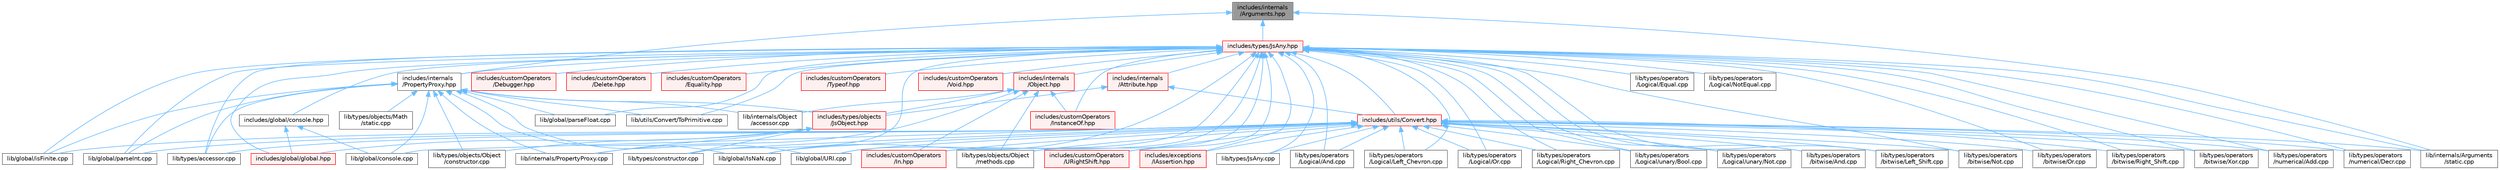 digraph "includes/internals/Arguments.hpp"
{
 // LATEX_PDF_SIZE
  bgcolor="transparent";
  edge [fontname=Helvetica,fontsize=10,labelfontname=Helvetica,labelfontsize=10];
  node [fontname=Helvetica,fontsize=10,shape=box,height=0.2,width=0.4];
  Node1 [id="Node000001",label="includes/internals\l/Arguments.hpp",height=0.2,width=0.4,color="gray40", fillcolor="grey60", style="filled", fontcolor="black",tooltip=" "];
  Node1 -> Node2 [id="edge1_Node000001_Node000002",dir="back",color="steelblue1",style="solid",tooltip=" "];
  Node2 [id="Node000002",label="includes/internals\l/PropertyProxy.hpp",height=0.2,width=0.4,color="grey40", fillcolor="white", style="filled",URL="$PropertyProxy_8hpp.html",tooltip=" "];
  Node2 -> Node3 [id="edge2_Node000002_Node000003",dir="back",color="steelblue1",style="solid",tooltip=" "];
  Node3 [id="Node000003",label="includes/types/objects\l/JsObject.hpp",height=0.2,width=0.4,color="red", fillcolor="#FFF0F0", style="filled",URL="$JsObject_8hpp.html",tooltip=" "];
  Node3 -> Node6 [id="edge3_Node000003_Node000006",dir="back",color="steelblue1",style="solid",tooltip=" "];
  Node6 [id="Node000006",label="includes/global/global.hpp",height=0.2,width=0.4,color="red", fillcolor="#FFF0F0", style="filled",URL="$global_8hpp.html",tooltip=" "];
  Node3 -> Node28 [id="edge4_Node000003_Node000028",dir="back",color="steelblue1",style="solid",tooltip=" "];
  Node28 [id="Node000028",label="lib/internals/PropertyProxy.cpp",height=0.2,width=0.4,color="grey40", fillcolor="white", style="filled",URL="$PropertyProxy_8cpp.html",tooltip=" "];
  Node3 -> Node29 [id="edge5_Node000003_Node000029",dir="back",color="steelblue1",style="solid",tooltip=" "];
  Node29 [id="Node000029",label="lib/types/constructor.cpp",height=0.2,width=0.4,color="grey40", fillcolor="white", style="filled",URL="$types_2constructor_8cpp.html",tooltip=" "];
  Node3 -> Node21 [id="edge6_Node000003_Node000021",dir="back",color="steelblue1",style="solid",tooltip=" "];
  Node21 [id="Node000021",label="lib/types/objects/Object\l/constructor.cpp",height=0.2,width=0.4,color="grey40", fillcolor="white", style="filled",URL="$types_2objects_2Object_2constructor_8cpp.html",tooltip=" "];
  Node2 -> Node35 [id="edge7_Node000002_Node000035",dir="back",color="steelblue1",style="solid",tooltip=" "];
  Node35 [id="Node000035",label="lib/global/IsNaN.cpp",height=0.2,width=0.4,color="grey40", fillcolor="white", style="filled",URL="$IsNaN_8cpp.html",tooltip=" "];
  Node2 -> Node36 [id="edge8_Node000002_Node000036",dir="back",color="steelblue1",style="solid",tooltip=" "];
  Node36 [id="Node000036",label="lib/global/URI.cpp",height=0.2,width=0.4,color="grey40", fillcolor="white", style="filled",URL="$URI_8cpp.html",tooltip=" "];
  Node2 -> Node37 [id="edge9_Node000002_Node000037",dir="back",color="steelblue1",style="solid",tooltip=" "];
  Node37 [id="Node000037",label="lib/global/console.cpp",height=0.2,width=0.4,color="grey40", fillcolor="white", style="filled",URL="$console_8cpp.html",tooltip=" "];
  Node2 -> Node38 [id="edge10_Node000002_Node000038",dir="back",color="steelblue1",style="solid",tooltip=" "];
  Node38 [id="Node000038",label="lib/global/isFinite.cpp",height=0.2,width=0.4,color="grey40", fillcolor="white", style="filled",URL="$isFinite_8cpp.html",tooltip=" "];
  Node2 -> Node39 [id="edge11_Node000002_Node000039",dir="back",color="steelblue1",style="solid",tooltip=" "];
  Node39 [id="Node000039",label="lib/global/parseFloat.cpp",height=0.2,width=0.4,color="grey40", fillcolor="white", style="filled",URL="$parseFloat_8cpp.html",tooltip=" "];
  Node2 -> Node40 [id="edge12_Node000002_Node000040",dir="back",color="steelblue1",style="solid",tooltip=" "];
  Node40 [id="Node000040",label="lib/global/parseInt.cpp",height=0.2,width=0.4,color="grey40", fillcolor="white", style="filled",URL="$parseInt_8cpp.html",tooltip=" "];
  Node2 -> Node41 [id="edge13_Node000002_Node000041",dir="back",color="steelblue1",style="solid",tooltip=" "];
  Node41 [id="Node000041",label="lib/internals/Object\l/accessor.cpp",height=0.2,width=0.4,color="grey40", fillcolor="white", style="filled",URL="$internals_2Object_2accessor_8cpp.html",tooltip=" "];
  Node2 -> Node28 [id="edge14_Node000002_Node000028",dir="back",color="steelblue1",style="solid",tooltip=" "];
  Node2 -> Node14 [id="edge15_Node000002_Node000014",dir="back",color="steelblue1",style="solid",tooltip=" "];
  Node14 [id="Node000014",label="lib/types/accessor.cpp",height=0.2,width=0.4,color="grey40", fillcolor="white", style="filled",URL="$types_2accessor_8cpp.html",tooltip=" "];
  Node2 -> Node42 [id="edge16_Node000002_Node000042",dir="back",color="steelblue1",style="solid",tooltip=" "];
  Node42 [id="Node000042",label="lib/types/objects/Math\l/static.cpp",height=0.2,width=0.4,color="grey40", fillcolor="white", style="filled",URL="$types_2objects_2Math_2static_8cpp.html",tooltip=" "];
  Node2 -> Node21 [id="edge17_Node000002_Node000021",dir="back",color="steelblue1",style="solid",tooltip=" "];
  Node2 -> Node43 [id="edge18_Node000002_Node000043",dir="back",color="steelblue1",style="solid",tooltip=" "];
  Node43 [id="Node000043",label="lib/utils/Convert/ToPrimitive.cpp",height=0.2,width=0.4,color="grey40", fillcolor="white", style="filled",URL="$ToPrimitive_8cpp.html",tooltip=" "];
  Node1 -> Node44 [id="edge19_Node000001_Node000044",dir="back",color="steelblue1",style="solid",tooltip=" "];
  Node44 [id="Node000044",label="includes/types/JsAny.hpp",height=0.2,width=0.4,color="red", fillcolor="#FFF0F0", style="filled",URL="$JsAny_8hpp.html",tooltip=" "];
  Node44 -> Node45 [id="edge20_Node000044_Node000045",dir="back",color="steelblue1",style="solid",tooltip=" "];
  Node45 [id="Node000045",label="includes/customOperators\l/Debugger.hpp",height=0.2,width=0.4,color="red", fillcolor="#FFF0F0", style="filled",URL="$Debugger_8hpp.html",tooltip=" "];
  Node44 -> Node47 [id="edge21_Node000044_Node000047",dir="back",color="steelblue1",style="solid",tooltip=" "];
  Node47 [id="Node000047",label="includes/customOperators\l/Delete.hpp",height=0.2,width=0.4,color="red", fillcolor="#FFF0F0", style="filled",URL="$Delete_8hpp.html",tooltip=" "];
  Node44 -> Node48 [id="edge22_Node000044_Node000048",dir="back",color="steelblue1",style="solid",tooltip=" "];
  Node48 [id="Node000048",label="includes/customOperators\l/Equality.hpp",height=0.2,width=0.4,color="red", fillcolor="#FFF0F0", style="filled",URL="$Equality_8hpp.html",tooltip=" "];
  Node44 -> Node49 [id="edge23_Node000044_Node000049",dir="back",color="steelblue1",style="solid",tooltip=" "];
  Node49 [id="Node000049",label="includes/customOperators\l/In.hpp",height=0.2,width=0.4,color="red", fillcolor="#FFF0F0", style="filled",URL="$In_8hpp.html",tooltip=" "];
  Node44 -> Node50 [id="edge24_Node000044_Node000050",dir="back",color="steelblue1",style="solid",tooltip=" "];
  Node50 [id="Node000050",label="includes/customOperators\l/InstanceOf.hpp",height=0.2,width=0.4,color="red", fillcolor="#FFF0F0", style="filled",URL="$InstanceOf_8hpp.html",tooltip=" "];
  Node44 -> Node51 [id="edge25_Node000044_Node000051",dir="back",color="steelblue1",style="solid",tooltip=" "];
  Node51 [id="Node000051",label="includes/customOperators\l/Typeof.hpp",height=0.2,width=0.4,color="red", fillcolor="#FFF0F0", style="filled",URL="$Typeof_8hpp.html",tooltip=" "];
  Node44 -> Node52 [id="edge26_Node000044_Node000052",dir="back",color="steelblue1",style="solid",tooltip=" "];
  Node52 [id="Node000052",label="includes/customOperators\l/URightShift.hpp",height=0.2,width=0.4,color="red", fillcolor="#FFF0F0", style="filled",URL="$URightShift_8hpp.html",tooltip=" "];
  Node44 -> Node53 [id="edge27_Node000044_Node000053",dir="back",color="steelblue1",style="solid",tooltip=" "];
  Node53 [id="Node000053",label="includes/customOperators\l/Void.hpp",height=0.2,width=0.4,color="red", fillcolor="#FFF0F0", style="filled",URL="$Void_8hpp.html",tooltip=" "];
  Node44 -> Node54 [id="edge28_Node000044_Node000054",dir="back",color="steelblue1",style="solid",tooltip=" "];
  Node54 [id="Node000054",label="includes/exceptions\l/IAssertion.hpp",height=0.2,width=0.4,color="red", fillcolor="#FFF0F0", style="filled",URL="$IAssertion_8hpp.html",tooltip=" "];
  Node44 -> Node57 [id="edge29_Node000044_Node000057",dir="back",color="steelblue1",style="solid",tooltip=" "];
  Node57 [id="Node000057",label="includes/global/console.hpp",height=0.2,width=0.4,color="grey40", fillcolor="white", style="filled",URL="$console_8hpp.html",tooltip=" "];
  Node57 -> Node6 [id="edge30_Node000057_Node000006",dir="back",color="steelblue1",style="solid",tooltip=" "];
  Node57 -> Node37 [id="edge31_Node000057_Node000037",dir="back",color="steelblue1",style="solid",tooltip=" "];
  Node44 -> Node6 [id="edge32_Node000044_Node000006",dir="back",color="steelblue1",style="solid",tooltip=" "];
  Node44 -> Node58 [id="edge33_Node000044_Node000058",dir="back",color="steelblue1",style="solid",tooltip=" "];
  Node58 [id="Node000058",label="includes/internals\l/Attribute.hpp",height=0.2,width=0.4,color="red", fillcolor="#FFF0F0", style="filled",URL="$Attribute_8hpp.html",tooltip=" "];
  Node58 -> Node3 [id="edge34_Node000058_Node000003",dir="back",color="steelblue1",style="solid",tooltip=" "];
  Node58 -> Node65 [id="edge35_Node000058_Node000065",dir="back",color="steelblue1",style="solid",tooltip=" "];
  Node65 [id="Node000065",label="includes/utils/Convert.hpp",height=0.2,width=0.4,color="red", fillcolor="#FFF0F0", style="filled",URL="$Convert_8hpp.html",tooltip=" "];
  Node65 -> Node49 [id="edge36_Node000065_Node000049",dir="back",color="steelblue1",style="solid",tooltip=" "];
  Node65 -> Node52 [id="edge37_Node000065_Node000052",dir="back",color="steelblue1",style="solid",tooltip=" "];
  Node65 -> Node54 [id="edge38_Node000065_Node000054",dir="back",color="steelblue1",style="solid",tooltip=" "];
  Node65 -> Node35 [id="edge39_Node000065_Node000035",dir="back",color="steelblue1",style="solid",tooltip=" "];
  Node65 -> Node36 [id="edge40_Node000065_Node000036",dir="back",color="steelblue1",style="solid",tooltip=" "];
  Node65 -> Node37 [id="edge41_Node000065_Node000037",dir="back",color="steelblue1",style="solid",tooltip=" "];
  Node65 -> Node38 [id="edge42_Node000065_Node000038",dir="back",color="steelblue1",style="solid",tooltip=" "];
  Node65 -> Node40 [id="edge43_Node000065_Node000040",dir="back",color="steelblue1",style="solid",tooltip=" "];
  Node65 -> Node13 [id="edge44_Node000065_Node000013",dir="back",color="steelblue1",style="solid",tooltip=" "];
  Node13 [id="Node000013",label="lib/internals/Arguments\l/static.cpp",height=0.2,width=0.4,color="grey40", fillcolor="white", style="filled",URL="$internals_2Arguments_2static_8cpp.html",tooltip=" "];
  Node65 -> Node67 [id="edge45_Node000065_Node000067",dir="back",color="steelblue1",style="solid",tooltip=" "];
  Node67 [id="Node000067",label="lib/types/JsAny.cpp",height=0.2,width=0.4,color="grey40", fillcolor="white", style="filled",URL="$JsAny_8cpp.html",tooltip=" "];
  Node65 -> Node14 [id="edge46_Node000065_Node000014",dir="back",color="steelblue1",style="solid",tooltip=" "];
  Node65 -> Node29 [id="edge47_Node000065_Node000029",dir="back",color="steelblue1",style="solid",tooltip=" "];
  Node65 -> Node22 [id="edge48_Node000065_Node000022",dir="back",color="steelblue1",style="solid",tooltip=" "];
  Node22 [id="Node000022",label="lib/types/objects/Object\l/methods.cpp",height=0.2,width=0.4,color="grey40", fillcolor="white", style="filled",URL="$Object_2methods_8cpp.html",tooltip=" "];
  Node65 -> Node70 [id="edge49_Node000065_Node000070",dir="back",color="steelblue1",style="solid",tooltip=" "];
  Node70 [id="Node000070",label="lib/types/operators\l/Logical/And.cpp",height=0.2,width=0.4,color="grey40", fillcolor="white", style="filled",URL="$Logical_2And_8cpp.html",tooltip=" "];
  Node65 -> Node71 [id="edge50_Node000065_Node000071",dir="back",color="steelblue1",style="solid",tooltip=" "];
  Node71 [id="Node000071",label="lib/types/operators\l/Logical/Left_Chevron.cpp",height=0.2,width=0.4,color="grey40", fillcolor="white", style="filled",URL="$Left__Chevron_8cpp.html",tooltip=" "];
  Node65 -> Node72 [id="edge51_Node000065_Node000072",dir="back",color="steelblue1",style="solid",tooltip=" "];
  Node72 [id="Node000072",label="lib/types/operators\l/Logical/Or.cpp",height=0.2,width=0.4,color="grey40", fillcolor="white", style="filled",URL="$Logical_2Or_8cpp.html",tooltip=" "];
  Node65 -> Node73 [id="edge52_Node000065_Node000073",dir="back",color="steelblue1",style="solid",tooltip=" "];
  Node73 [id="Node000073",label="lib/types/operators\l/Logical/Right_Chevron.cpp",height=0.2,width=0.4,color="grey40", fillcolor="white", style="filled",URL="$Right__Chevron_8cpp.html",tooltip=" "];
  Node65 -> Node74 [id="edge53_Node000065_Node000074",dir="back",color="steelblue1",style="solid",tooltip=" "];
  Node74 [id="Node000074",label="lib/types/operators\l/Logical/unary/Bool.cpp",height=0.2,width=0.4,color="grey40", fillcolor="white", style="filled",URL="$Bool_8cpp.html",tooltip=" "];
  Node65 -> Node75 [id="edge54_Node000065_Node000075",dir="back",color="steelblue1",style="solid",tooltip=" "];
  Node75 [id="Node000075",label="lib/types/operators\l/Logical/unary/Not.cpp",height=0.2,width=0.4,color="grey40", fillcolor="white", style="filled",URL="$Logical_2unary_2Not_8cpp.html",tooltip=" "];
  Node65 -> Node76 [id="edge55_Node000065_Node000076",dir="back",color="steelblue1",style="solid",tooltip=" "];
  Node76 [id="Node000076",label="lib/types/operators\l/bitwise/And.cpp",height=0.2,width=0.4,color="grey40", fillcolor="white", style="filled",URL="$bitwise_2And_8cpp.html",tooltip=" "];
  Node65 -> Node77 [id="edge56_Node000065_Node000077",dir="back",color="steelblue1",style="solid",tooltip=" "];
  Node77 [id="Node000077",label="lib/types/operators\l/bitwise/Left_Shift.cpp",height=0.2,width=0.4,color="grey40", fillcolor="white", style="filled",URL="$Left__Shift_8cpp.html",tooltip=" "];
  Node65 -> Node78 [id="edge57_Node000065_Node000078",dir="back",color="steelblue1",style="solid",tooltip=" "];
  Node78 [id="Node000078",label="lib/types/operators\l/bitwise/Not.cpp",height=0.2,width=0.4,color="grey40", fillcolor="white", style="filled",URL="$bitwise_2Not_8cpp.html",tooltip=" "];
  Node65 -> Node79 [id="edge58_Node000065_Node000079",dir="back",color="steelblue1",style="solid",tooltip=" "];
  Node79 [id="Node000079",label="lib/types/operators\l/bitwise/Or.cpp",height=0.2,width=0.4,color="grey40", fillcolor="white", style="filled",URL="$bitwise_2Or_8cpp.html",tooltip=" "];
  Node65 -> Node80 [id="edge59_Node000065_Node000080",dir="back",color="steelblue1",style="solid",tooltip=" "];
  Node80 [id="Node000080",label="lib/types/operators\l/bitwise/Right_Shift.cpp",height=0.2,width=0.4,color="grey40", fillcolor="white", style="filled",URL="$Right__Shift_8cpp.html",tooltip=" "];
  Node65 -> Node81 [id="edge60_Node000065_Node000081",dir="back",color="steelblue1",style="solid",tooltip=" "];
  Node81 [id="Node000081",label="lib/types/operators\l/bitwise/Xor.cpp",height=0.2,width=0.4,color="grey40", fillcolor="white", style="filled",URL="$Xor_8cpp.html",tooltip=" "];
  Node65 -> Node82 [id="edge61_Node000065_Node000082",dir="back",color="steelblue1",style="solid",tooltip=" "];
  Node82 [id="Node000082",label="lib/types/operators\l/numerical/Add.cpp",height=0.2,width=0.4,color="grey40", fillcolor="white", style="filled",URL="$Add_8cpp.html",tooltip=" "];
  Node65 -> Node83 [id="edge62_Node000065_Node000083",dir="back",color="steelblue1",style="solid",tooltip=" "];
  Node83 [id="Node000083",label="lib/types/operators\l/numerical/Decr.cpp",height=0.2,width=0.4,color="grey40", fillcolor="white", style="filled",URL="$Decr_8cpp.html",tooltip=" "];
  Node44 -> Node97 [id="edge63_Node000044_Node000097",dir="back",color="steelblue1",style="solid",tooltip=" "];
  Node97 [id="Node000097",label="includes/internals\l/Object.hpp",height=0.2,width=0.4,color="red", fillcolor="#FFF0F0", style="filled",URL="$Object_8hpp.html",tooltip=" "];
  Node97 -> Node49 [id="edge64_Node000097_Node000049",dir="back",color="steelblue1",style="solid",tooltip=" "];
  Node97 -> Node50 [id="edge65_Node000097_Node000050",dir="back",color="steelblue1",style="solid",tooltip=" "];
  Node97 -> Node3 [id="edge66_Node000097_Node000003",dir="back",color="steelblue1",style="solid",tooltip=" "];
  Node97 -> Node41 [id="edge67_Node000097_Node000041",dir="back",color="steelblue1",style="solid",tooltip=" "];
  Node97 -> Node28 [id="edge68_Node000097_Node000028",dir="back",color="steelblue1",style="solid",tooltip=" "];
  Node97 -> Node22 [id="edge69_Node000097_Node000022",dir="back",color="steelblue1",style="solid",tooltip=" "];
  Node44 -> Node2 [id="edge70_Node000044_Node000002",dir="back",color="steelblue1",style="solid",tooltip=" "];
  Node44 -> Node65 [id="edge71_Node000044_Node000065",dir="back",color="steelblue1",style="solid",tooltip=" "];
  Node44 -> Node35 [id="edge72_Node000044_Node000035",dir="back",color="steelblue1",style="solid",tooltip=" "];
  Node44 -> Node36 [id="edge73_Node000044_Node000036",dir="back",color="steelblue1",style="solid",tooltip=" "];
  Node44 -> Node38 [id="edge74_Node000044_Node000038",dir="back",color="steelblue1",style="solid",tooltip=" "];
  Node44 -> Node39 [id="edge75_Node000044_Node000039",dir="back",color="steelblue1",style="solid",tooltip=" "];
  Node44 -> Node40 [id="edge76_Node000044_Node000040",dir="back",color="steelblue1",style="solid",tooltip=" "];
  Node44 -> Node13 [id="edge77_Node000044_Node000013",dir="back",color="steelblue1",style="solid",tooltip=" "];
  Node44 -> Node67 [id="edge78_Node000044_Node000067",dir="back",color="steelblue1",style="solid",tooltip=" "];
  Node44 -> Node14 [id="edge79_Node000044_Node000014",dir="back",color="steelblue1",style="solid",tooltip=" "];
  Node44 -> Node29 [id="edge80_Node000044_Node000029",dir="back",color="steelblue1",style="solid",tooltip=" "];
  Node44 -> Node22 [id="edge81_Node000044_Node000022",dir="back",color="steelblue1",style="solid",tooltip=" "];
  Node44 -> Node70 [id="edge82_Node000044_Node000070",dir="back",color="steelblue1",style="solid",tooltip=" "];
  Node44 -> Node101 [id="edge83_Node000044_Node000101",dir="back",color="steelblue1",style="solid",tooltip=" "];
  Node101 [id="Node000101",label="lib/types/operators\l/Logical/Equal.cpp",height=0.2,width=0.4,color="grey40", fillcolor="white", style="filled",URL="$Equal_8cpp.html",tooltip=" "];
  Node44 -> Node71 [id="edge84_Node000044_Node000071",dir="back",color="steelblue1",style="solid",tooltip=" "];
  Node44 -> Node102 [id="edge85_Node000044_Node000102",dir="back",color="steelblue1",style="solid",tooltip=" "];
  Node102 [id="Node000102",label="lib/types/operators\l/Logical/NotEqual.cpp",height=0.2,width=0.4,color="grey40", fillcolor="white", style="filled",URL="$NotEqual_8cpp.html",tooltip=" "];
  Node44 -> Node72 [id="edge86_Node000044_Node000072",dir="back",color="steelblue1",style="solid",tooltip=" "];
  Node44 -> Node73 [id="edge87_Node000044_Node000073",dir="back",color="steelblue1",style="solid",tooltip=" "];
  Node44 -> Node74 [id="edge88_Node000044_Node000074",dir="back",color="steelblue1",style="solid",tooltip=" "];
  Node44 -> Node75 [id="edge89_Node000044_Node000075",dir="back",color="steelblue1",style="solid",tooltip=" "];
  Node44 -> Node76 [id="edge90_Node000044_Node000076",dir="back",color="steelblue1",style="solid",tooltip=" "];
  Node44 -> Node77 [id="edge91_Node000044_Node000077",dir="back",color="steelblue1",style="solid",tooltip=" "];
  Node44 -> Node78 [id="edge92_Node000044_Node000078",dir="back",color="steelblue1",style="solid",tooltip=" "];
  Node44 -> Node79 [id="edge93_Node000044_Node000079",dir="back",color="steelblue1",style="solid",tooltip=" "];
  Node44 -> Node80 [id="edge94_Node000044_Node000080",dir="back",color="steelblue1",style="solid",tooltip=" "];
  Node44 -> Node81 [id="edge95_Node000044_Node000081",dir="back",color="steelblue1",style="solid",tooltip=" "];
  Node44 -> Node82 [id="edge96_Node000044_Node000082",dir="back",color="steelblue1",style="solid",tooltip=" "];
  Node44 -> Node83 [id="edge97_Node000044_Node000083",dir="back",color="steelblue1",style="solid",tooltip=" "];
  Node44 -> Node43 [id="edge98_Node000044_Node000043",dir="back",color="steelblue1",style="solid",tooltip=" "];
  Node1 -> Node13 [id="edge99_Node000001_Node000013",dir="back",color="steelblue1",style="solid",tooltip=" "];
}
